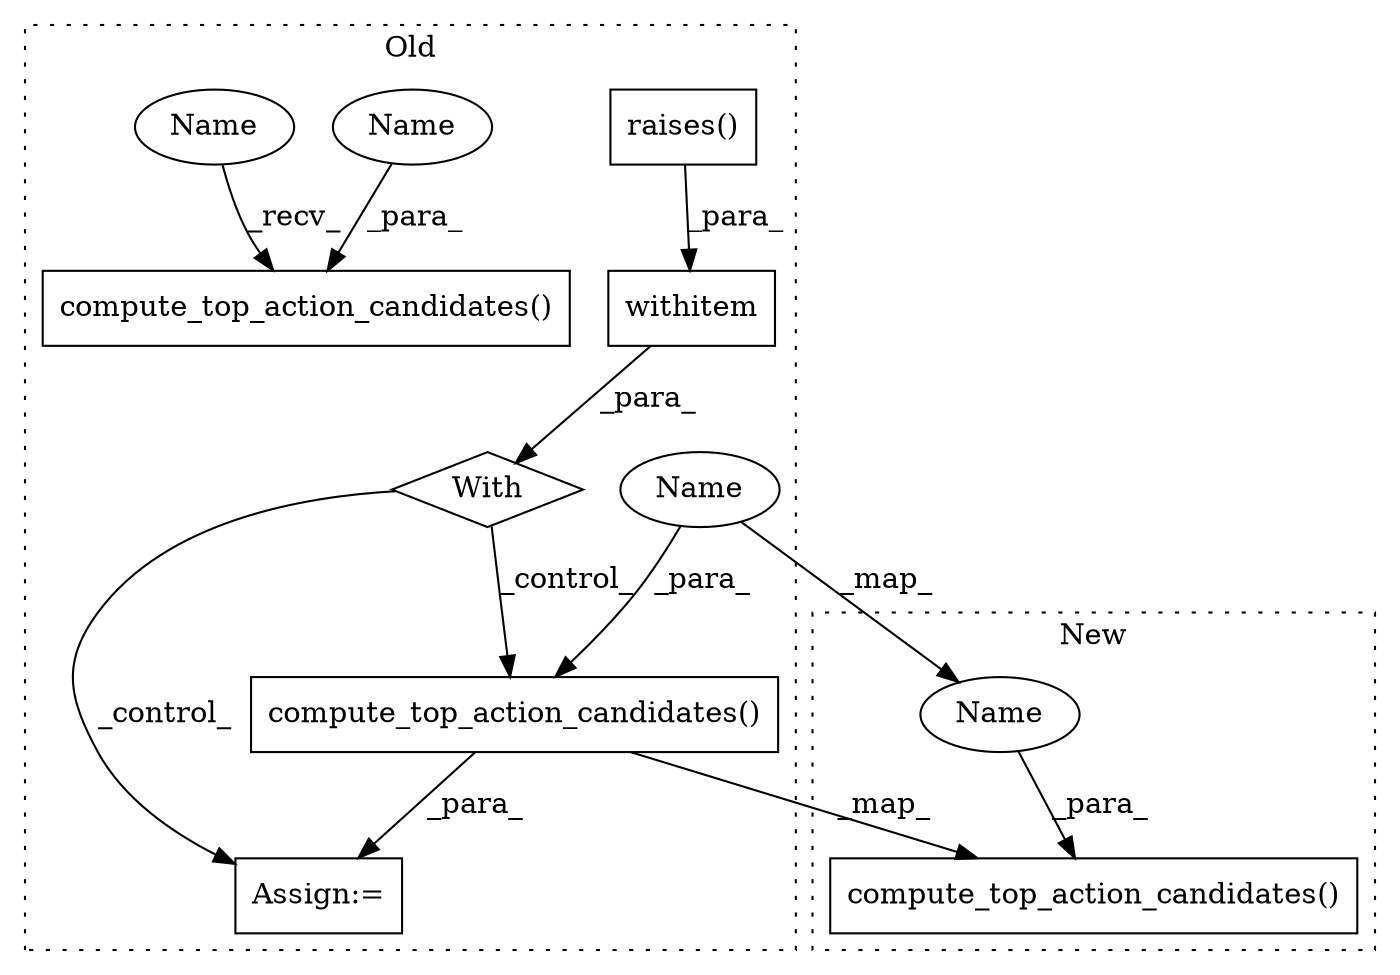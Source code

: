 digraph G {
subgraph cluster0 {
1 [label="compute_top_action_candidates()" a="75" s="974,1014" l="37,40" shape="box"];
3 [label="Assign:=" a="68" s="971" l="3" shape="box"];
4 [label="withitem" a="49" s="916" l="6" shape="box"];
5 [label="compute_top_action_candidates()" a="75" s="1081,1121" l="37,39" shape="box"];
6 [label="With" a="39" s="911,922" l="5,38" shape="diamond"];
7 [label="raises()" a="75" s="916,949" l="14,1" shape="box"];
8 [label="Name" a="87" s="1081" l="6" shape="ellipse"];
9 [label="Name" a="87" s="1118" l="3" shape="ellipse"];
10 [label="Name" a="87" s="1011" l="3" shape="ellipse"];
label = "Old";
style="dotted";
}
subgraph cluster1 {
2 [label="compute_top_action_candidates()" a="75" s="932,972" l="37,46" shape="box"];
11 [label="Name" a="87" s="969" l="3" shape="ellipse"];
label = "New";
style="dotted";
}
1 -> 3 [label="_para_"];
1 -> 2 [label="_map_"];
4 -> 6 [label="_para_"];
6 -> 1 [label="_control_"];
6 -> 3 [label="_control_"];
7 -> 4 [label="_para_"];
8 -> 5 [label="_recv_"];
9 -> 5 [label="_para_"];
10 -> 11 [label="_map_"];
10 -> 1 [label="_para_"];
11 -> 2 [label="_para_"];
}